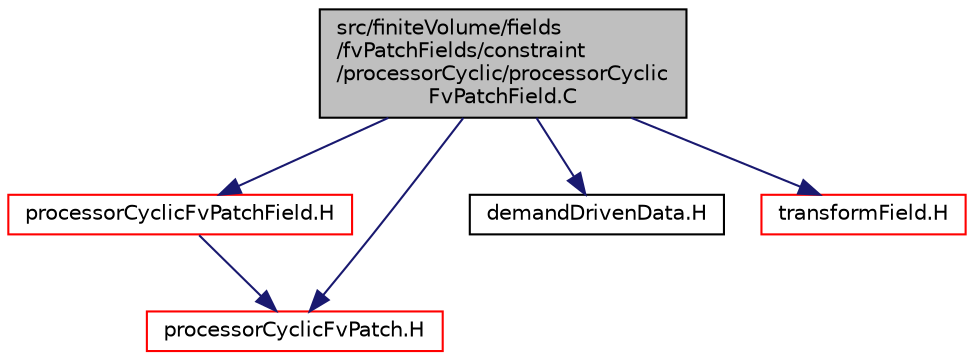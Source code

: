digraph "src/finiteVolume/fields/fvPatchFields/constraint/processorCyclic/processorCyclicFvPatchField.C"
{
  bgcolor="transparent";
  edge [fontname="Helvetica",fontsize="10",labelfontname="Helvetica",labelfontsize="10"];
  node [fontname="Helvetica",fontsize="10",shape=record];
  Node1 [label="src/finiteVolume/fields\l/fvPatchFields/constraint\l/processorCyclic/processorCyclic\lFvPatchField.C",height=0.2,width=0.4,color="black", fillcolor="grey75", style="filled", fontcolor="black"];
  Node1 -> Node2 [color="midnightblue",fontsize="10",style="solid",fontname="Helvetica"];
  Node2 [label="processorCyclicFvPatchField.H",height=0.2,width=0.4,color="red",URL="$a05373.html"];
  Node2 -> Node3 [color="midnightblue",fontsize="10",style="solid",fontname="Helvetica"];
  Node3 [label="processorCyclicFvPatch.H",height=0.2,width=0.4,color="red",URL="$a06030.html"];
  Node1 -> Node3 [color="midnightblue",fontsize="10",style="solid",fontname="Helvetica"];
  Node1 -> Node4 [color="midnightblue",fontsize="10",style="solid",fontname="Helvetica"];
  Node4 [label="demandDrivenData.H",height=0.2,width=0.4,color="black",URL="$a08333.html",tooltip="Template functions to aid in the implementation of demand driven data. "];
  Node1 -> Node5 [color="midnightblue",fontsize="10",style="solid",fontname="Helvetica"];
  Node5 [label="transformField.H",height=0.2,width=0.4,color="red",URL="$a08118.html",tooltip="Spatial transformation functions for primitive fields. "];
}
